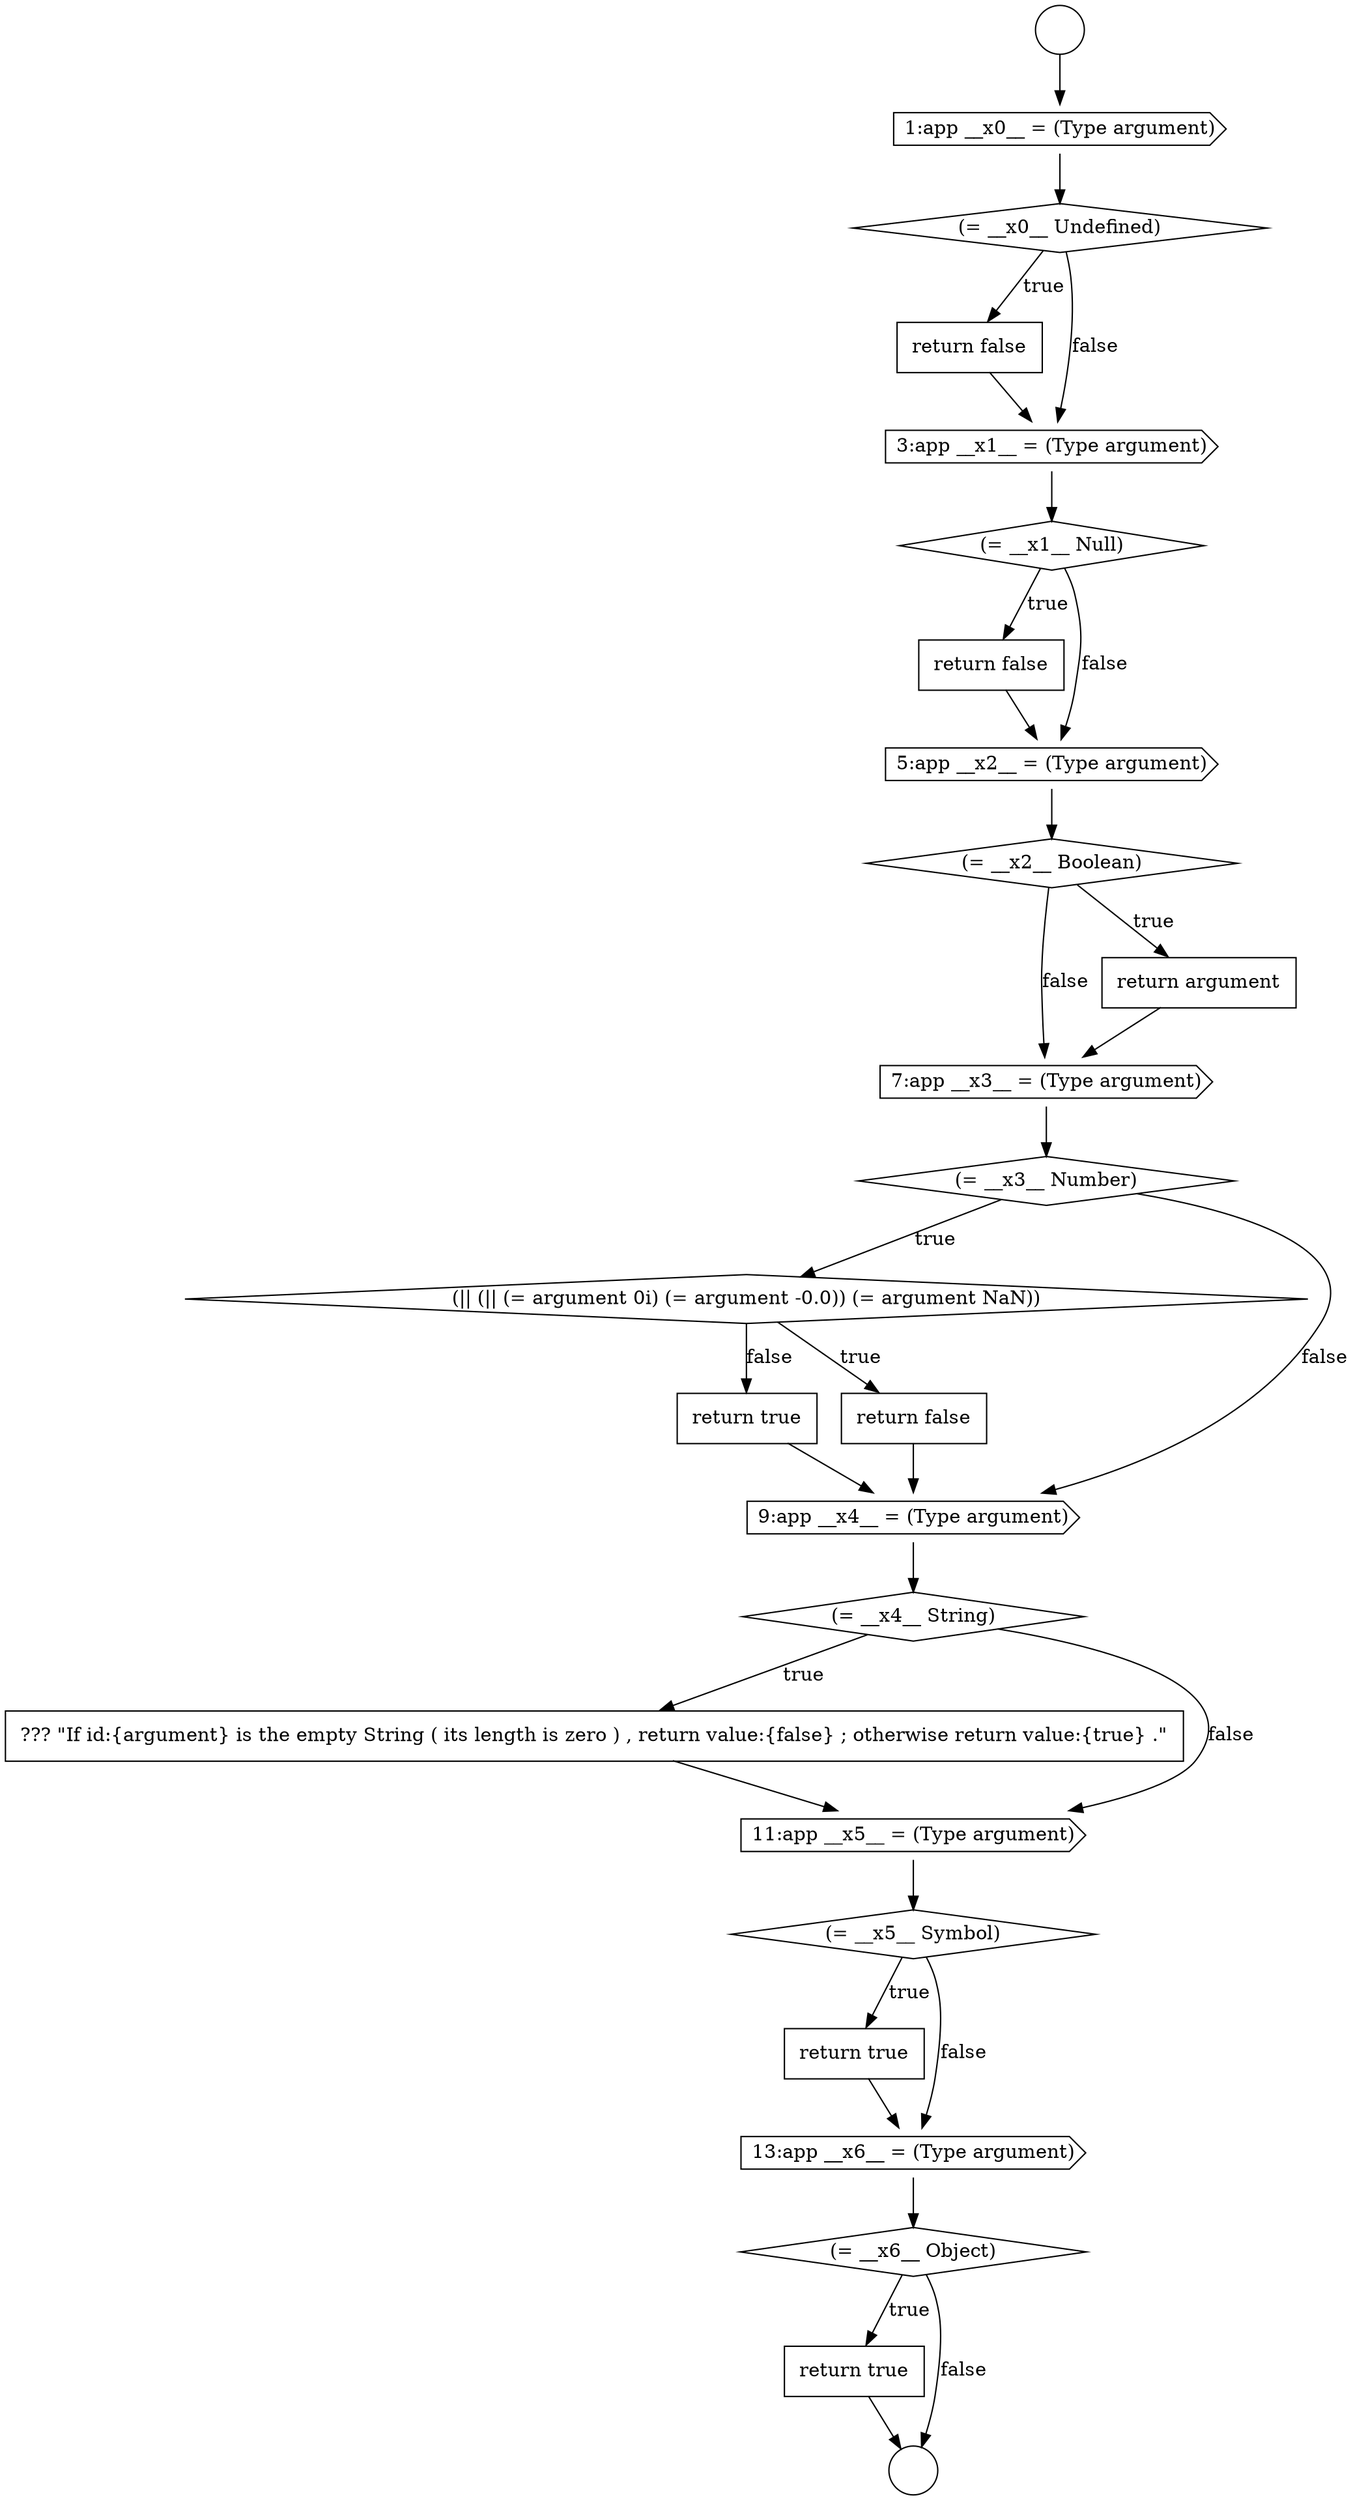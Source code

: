 digraph {
  node19462 [shape=none, margin=0, label=<<font color="black">
    <table border="0" cellborder="1" cellspacing="0" cellpadding="10">
      <tr><td align="left">return true</td></tr>
    </table>
  </font>> color="black" fillcolor="white" style=filled]
  node19458 [shape=cds, label=<<font color="black">7:app __x3__ = (Type argument)</font>> color="black" fillcolor="white" style=filled]
  node19454 [shape=none, margin=0, label=<<font color="black">
    <table border="0" cellborder="1" cellspacing="0" cellpadding="10">
      <tr><td align="left">return false</td></tr>
    </table>
  </font>> color="black" fillcolor="white" style=filled]
  node19471 [shape=none, margin=0, label=<<font color="black">
    <table border="0" cellborder="1" cellspacing="0" cellpadding="10">
      <tr><td align="left">return true</td></tr>
    </table>
  </font>> color="black" fillcolor="white" style=filled]
  node19449 [shape=cds, label=<<font color="black">1:app __x0__ = (Type argument)</font>> color="black" fillcolor="white" style=filled]
  node19448 [shape=circle label=" " color="black" fillcolor="white" style=filled]
  node19460 [shape=diamond, label=<<font color="black">(|| (|| (= argument 0i) (= argument -0.0)) (= argument NaN))</font>> color="black" fillcolor="white" style=filled]
  node19470 [shape=diamond, label=<<font color="black">(= __x6__ Object)</font>> color="black" fillcolor="white" style=filled]
  node19465 [shape=none, margin=0, label=<<font color="black">
    <table border="0" cellborder="1" cellspacing="0" cellpadding="10">
      <tr><td align="left">??? &quot;If id:{argument} is the empty String ( its length is zero ) , return value:{false} ; otherwise return value:{true} .&quot;</td></tr>
    </table>
  </font>> color="black" fillcolor="white" style=filled]
  node19461 [shape=none, margin=0, label=<<font color="black">
    <table border="0" cellborder="1" cellspacing="0" cellpadding="10">
      <tr><td align="left">return false</td></tr>
    </table>
  </font>> color="black" fillcolor="white" style=filled]
  node19457 [shape=none, margin=0, label=<<font color="black">
    <table border="0" cellborder="1" cellspacing="0" cellpadding="10">
      <tr><td align="left">return argument</td></tr>
    </table>
  </font>> color="black" fillcolor="white" style=filled]
  node19464 [shape=diamond, label=<<font color="black">(= __x4__ String)</font>> color="black" fillcolor="white" style=filled]
  node19451 [shape=none, margin=0, label=<<font color="black">
    <table border="0" cellborder="1" cellspacing="0" cellpadding="10">
      <tr><td align="left">return false</td></tr>
    </table>
  </font>> color="black" fillcolor="white" style=filled]
  node19468 [shape=none, margin=0, label=<<font color="black">
    <table border="0" cellborder="1" cellspacing="0" cellpadding="10">
      <tr><td align="left">return true</td></tr>
    </table>
  </font>> color="black" fillcolor="white" style=filled]
  node19455 [shape=cds, label=<<font color="black">5:app __x2__ = (Type argument)</font>> color="black" fillcolor="white" style=filled]
  node19467 [shape=diamond, label=<<font color="black">(= __x5__ Symbol)</font>> color="black" fillcolor="white" style=filled]
  node19450 [shape=diamond, label=<<font color="black">(= __x0__ Undefined)</font>> color="black" fillcolor="white" style=filled]
  node19459 [shape=diamond, label=<<font color="black">(= __x3__ Number)</font>> color="black" fillcolor="white" style=filled]
  node19447 [shape=circle label=" " color="black" fillcolor="white" style=filled]
  node19466 [shape=cds, label=<<font color="black">11:app __x5__ = (Type argument)</font>> color="black" fillcolor="white" style=filled]
  node19453 [shape=diamond, label=<<font color="black">(= __x1__ Null)</font>> color="black" fillcolor="white" style=filled]
  node19456 [shape=diamond, label=<<font color="black">(= __x2__ Boolean)</font>> color="black" fillcolor="white" style=filled]
  node19463 [shape=cds, label=<<font color="black">9:app __x4__ = (Type argument)</font>> color="black" fillcolor="white" style=filled]
  node19469 [shape=cds, label=<<font color="black">13:app __x6__ = (Type argument)</font>> color="black" fillcolor="white" style=filled]
  node19452 [shape=cds, label=<<font color="black">3:app __x1__ = (Type argument)</font>> color="black" fillcolor="white" style=filled]
  node19457 -> node19458 [ color="black"]
  node19469 -> node19470 [ color="black"]
  node19453 -> node19454 [label=<<font color="black">true</font>> color="black"]
  node19453 -> node19455 [label=<<font color="black">false</font>> color="black"]
  node19455 -> node19456 [ color="black"]
  node19450 -> node19451 [label=<<font color="black">true</font>> color="black"]
  node19450 -> node19452 [label=<<font color="black">false</font>> color="black"]
  node19461 -> node19463 [ color="black"]
  node19458 -> node19459 [ color="black"]
  node19459 -> node19460 [label=<<font color="black">true</font>> color="black"]
  node19459 -> node19463 [label=<<font color="black">false</font>> color="black"]
  node19447 -> node19449 [ color="black"]
  node19451 -> node19452 [ color="black"]
  node19470 -> node19471 [label=<<font color="black">true</font>> color="black"]
  node19470 -> node19448 [label=<<font color="black">false</font>> color="black"]
  node19466 -> node19467 [ color="black"]
  node19471 -> node19448 [ color="black"]
  node19452 -> node19453 [ color="black"]
  node19465 -> node19466 [ color="black"]
  node19462 -> node19463 [ color="black"]
  node19463 -> node19464 [ color="black"]
  node19460 -> node19461 [label=<<font color="black">true</font>> color="black"]
  node19460 -> node19462 [label=<<font color="black">false</font>> color="black"]
  node19449 -> node19450 [ color="black"]
  node19456 -> node19457 [label=<<font color="black">true</font>> color="black"]
  node19456 -> node19458 [label=<<font color="black">false</font>> color="black"]
  node19467 -> node19468 [label=<<font color="black">true</font>> color="black"]
  node19467 -> node19469 [label=<<font color="black">false</font>> color="black"]
  node19468 -> node19469 [ color="black"]
  node19464 -> node19465 [label=<<font color="black">true</font>> color="black"]
  node19464 -> node19466 [label=<<font color="black">false</font>> color="black"]
  node19454 -> node19455 [ color="black"]
}
